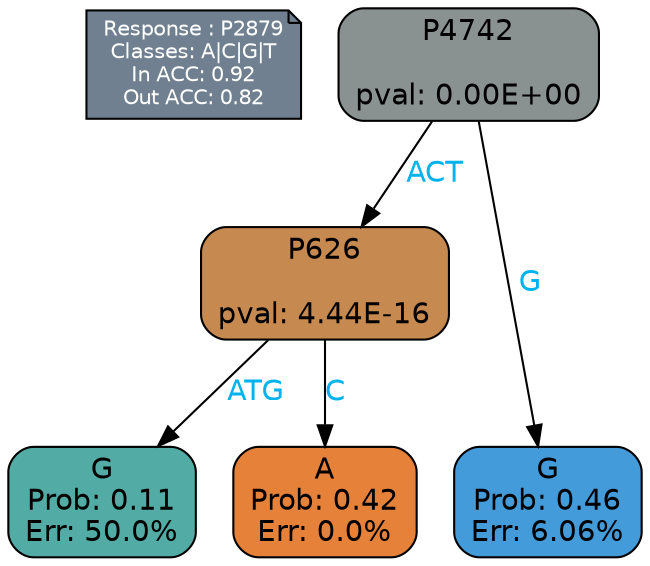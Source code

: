 digraph Tree {
node [shape=box, style="filled, rounded", color="black", fontname=helvetica] ;
graph [ranksep=equally, splines=polylines, bgcolor=transparent, dpi=600] ;
edge [fontname=helvetica] ;
LEGEND [label="Response : P2879
Classes: A|C|G|T
In ACC: 0.92
Out ACC: 0.82
",shape=note,align=left,style=filled,fillcolor="slategray",fontcolor="white",fontsize=10];1 [label="P4742

pval: 0.00E+00", fillcolor="#899290"] ;
2 [label="P626

pval: 4.44E-16", fillcolor="#c6894f"] ;
3 [label="G
Prob: 0.11
Err: 50.0%", fillcolor="#52aba4"] ;
4 [label="A
Prob: 0.42
Err: 0.0%", fillcolor="#e58139"] ;
5 [label="G
Prob: 0.46
Err: 6.06%", fillcolor="#439bda"] ;
1 -> 2 [label="ACT",fontcolor=deepskyblue2] ;
1 -> 5 [label="G",fontcolor=deepskyblue2] ;
2 -> 3 [label="ATG",fontcolor=deepskyblue2] ;
2 -> 4 [label="C",fontcolor=deepskyblue2] ;
{rank = same; 3;4;5;}{rank = same; LEGEND;1;}}
